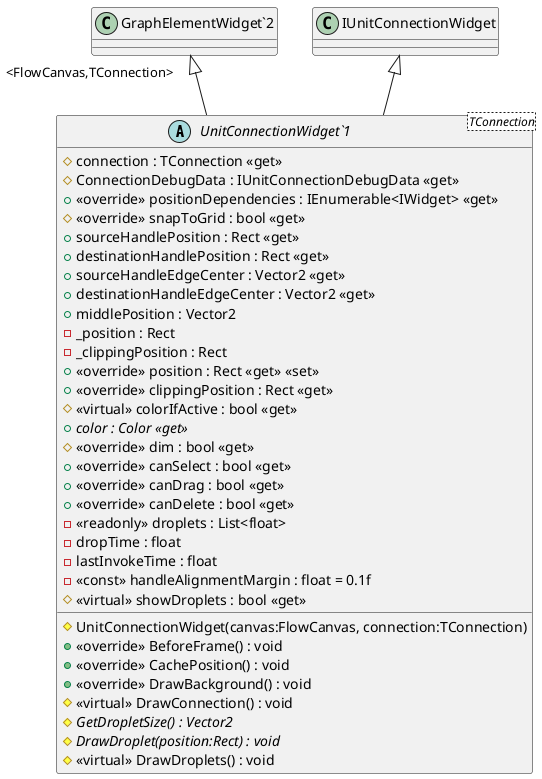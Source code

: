 @startuml
abstract class "UnitConnectionWidget`1"<TConnection> {
    # UnitConnectionWidget(canvas:FlowCanvas, connection:TConnection)
    # connection : TConnection <<get>>
    # ConnectionDebugData : IUnitConnectionDebugData <<get>>
    + <<override>> BeforeFrame() : void
    + <<override>> positionDependencies : IEnumerable<IWidget> <<get>>
    # <<override>> snapToGrid : bool <<get>>
    + sourceHandlePosition : Rect <<get>>
    + destinationHandlePosition : Rect <<get>>
    + sourceHandleEdgeCenter : Vector2 <<get>>
    + destinationHandleEdgeCenter : Vector2 <<get>>
    + middlePosition : Vector2
    - _position : Rect
    - _clippingPosition : Rect
    + <<override>> position : Rect <<get>> <<set>>
    + <<override>> clippingPosition : Rect <<get>>
    + <<override>> CachePosition() : void
    # <<virtual>> colorIfActive : bool <<get>>
    + {abstract} color : Color <<get>>
    # <<override>> dim : bool <<get>>
    + <<override>> DrawBackground() : void
    # <<virtual>> DrawConnection() : void
    + <<override>> canSelect : bool <<get>>
    + <<override>> canDrag : bool <<get>>
    + <<override>> canDelete : bool <<get>>
    - <<readonly>> droplets : List<float>
    - dropTime : float
    - lastInvokeTime : float
    - <<const>> handleAlignmentMargin : float = 0.1f
    # <<virtual>> showDroplets : bool <<get>>
    # {abstract} GetDropletSize() : Vector2
    # {abstract} DrawDroplet(position:Rect) : void
    # <<virtual>> DrawDroplets() : void
}
"GraphElementWidget`2" "<FlowCanvas,TConnection>" <|-- "UnitConnectionWidget`1"
IUnitConnectionWidget <|-- "UnitConnectionWidget`1"
@enduml
